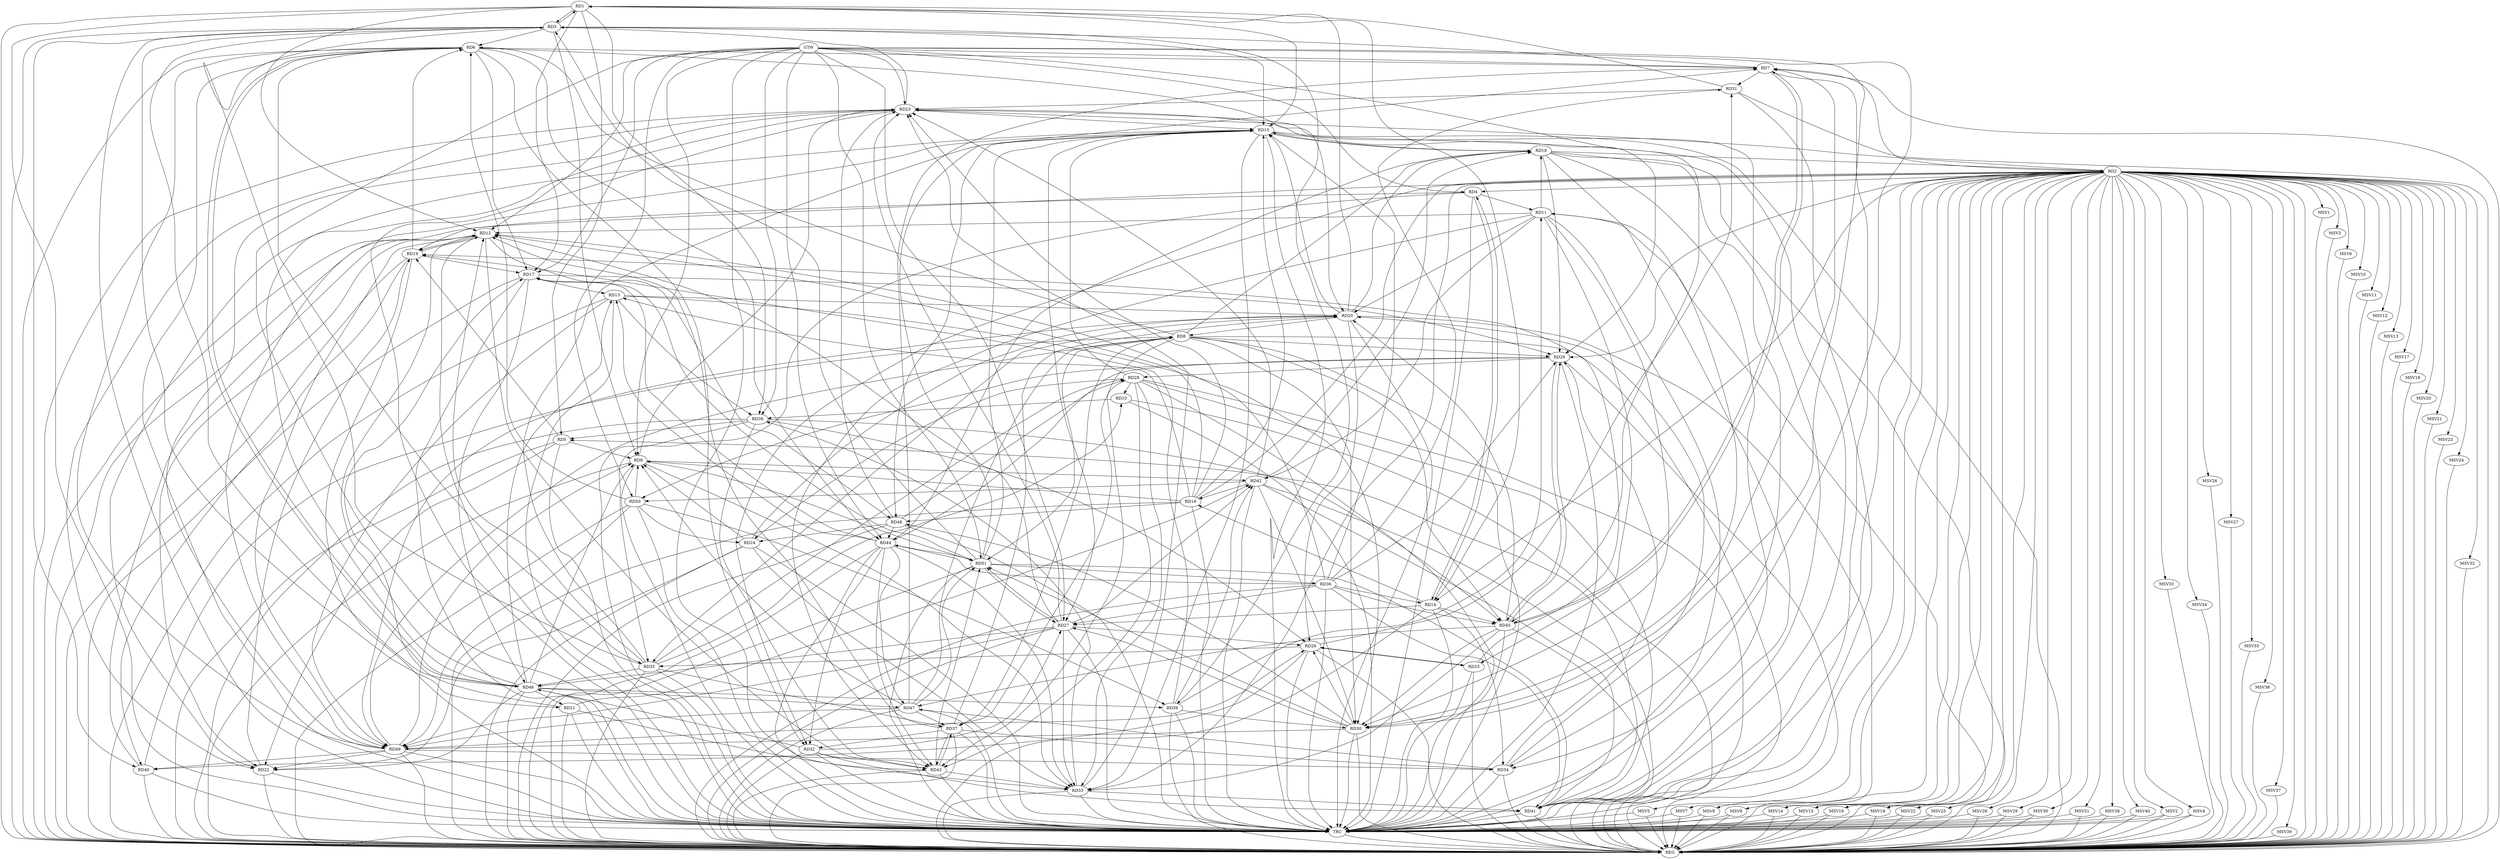 strict digraph G {
  RD1 [ label="RD1" ];
  RD2 [ label="RD2" ];
  RD3 [ label="RD3" ];
  RD4 [ label="RD4" ];
  RD5 [ label="RD5" ];
  RD6 [ label="RD6" ];
  RD7 [ label="RD7" ];
  RD8 [ label="RD8" ];
  RD9 [ label="RD9" ];
  RD10 [ label="RD10" ];
  RD11 [ label="RD11" ];
  RD12 [ label="RD12" ];
  RD13 [ label="RD13" ];
  RD14 [ label="RD14" ];
  RD15 [ label="RD15" ];
  RD16 [ label="RD16" ];
  RD17 [ label="RD17" ];
  RD18 [ label="RD18" ];
  RD19 [ label="RD19" ];
  RD20 [ label="RD20" ];
  RD21 [ label="RD21" ];
  RD22 [ label="RD22" ];
  RD23 [ label="RD23" ];
  RD24 [ label="RD24" ];
  RD25 [ label="RD25" ];
  RD26 [ label="RD26" ];
  RD27 [ label="RD27" ];
  RD28 [ label="RD28" ];
  RD29 [ label="RD29" ];
  RD30 [ label="RD30" ];
  RD31 [ label="RD31" ];
  RD32 [ label="RD32" ];
  RD33 [ label="RD33" ];
  RD34 [ label="RD34" ];
  RD35 [ label="RD35" ];
  RD36 [ label="RD36" ];
  RD37 [ label="RD37" ];
  RD38 [ label="RD38" ];
  RD39 [ label="RD39" ];
  RD40 [ label="RD40" ];
  RD41 [ label="RD41" ];
  RD42 [ label="RD42" ];
  RD43 [ label="RD43" ];
  RD44 [ label="RD44" ];
  RD45 [ label="RD45" ];
  RD46 [ label="RD46" ];
  RD47 [ label="RD47" ];
  RD48 [ label="RD48" ];
  RD49 [ label="RD49" ];
  RD50 [ label="RD50" ];
  RD51 [ label="RD51" ];
  GTW [ label="GTW" ];
  REG [ label="REG" ];
  TRC [ label="TRC" ];
  MSV1 [ label="MSV1" ];
  MSV2 [ label="MSV2" ];
  MSV3 [ label="MSV3" ];
  MSV4 [ label="MSV4" ];
  MSV5 [ label="MSV5" ];
  MSV6 [ label="MSV6" ];
  MSV7 [ label="MSV7" ];
  MSV8 [ label="MSV8" ];
  MSV9 [ label="MSV9" ];
  MSV10 [ label="MSV10" ];
  MSV11 [ label="MSV11" ];
  MSV12 [ label="MSV12" ];
  MSV13 [ label="MSV13" ];
  MSV14 [ label="MSV14" ];
  MSV15 [ label="MSV15" ];
  MSV16 [ label="MSV16" ];
  MSV17 [ label="MSV17" ];
  MSV18 [ label="MSV18" ];
  MSV19 [ label="MSV19" ];
  MSV20 [ label="MSV20" ];
  MSV21 [ label="MSV21" ];
  MSV22 [ label="MSV22" ];
  MSV23 [ label="MSV23" ];
  MSV24 [ label="MSV24" ];
  MSV25 [ label="MSV25" ];
  MSV26 [ label="MSV26" ];
  MSV27 [ label="MSV27" ];
  MSV28 [ label="MSV28" ];
  MSV29 [ label="MSV29" ];
  MSV30 [ label="MSV30" ];
  MSV31 [ label="MSV31" ];
  MSV32 [ label="MSV32" ];
  MSV33 [ label="MSV33" ];
  MSV34 [ label="MSV34" ];
  MSV35 [ label="MSV35" ];
  MSV36 [ label="MSV36" ];
  MSV37 [ label="MSV37" ];
  MSV38 [ label="MSV38" ];
  MSV39 [ label="MSV39" ];
  MSV40 [ label="MSV40" ];
  RD1 -> RD3;
  RD3 -> RD1;
  RD1 -> RD5;
  RD1 -> RD12;
  RD1 -> RD14;
  RD1 -> RD15;
  RD1 -> RD17;
  RD20 -> RD1;
  RD31 -> RD1;
  RD1 -> RD38;
  RD2 -> RD4;
  RD2 -> RD7;
  RD2 -> RD14;
  RD16 -> RD2;
  RD18 -> RD2;
  RD2 -> RD19;
  RD2 -> RD23;
  RD2 -> RD29;
  RD2 -> RD32;
  RD2 -> RD33;
  RD2 -> RD41;
  RD3 -> RD6;
  RD7 -> RD3;
  RD3 -> RD9;
  RD3 -> RD15;
  RD3 -> RD21;
  RD23 -> RD3;
  RD35 -> RD3;
  RD3 -> RD39;
  RD3 -> RD40;
  RD3 -> RD46;
  RD51 -> RD3;
  RD4 -> RD11;
  RD4 -> RD14;
  RD14 -> RD4;
  RD4 -> RD35;
  RD5 -> RD9;
  RD5 -> RD19;
  RD5 -> RD22;
  RD38 -> RD5;
  RD41 -> RD5;
  RD6 -> RD7;
  RD8 -> RD6;
  RD6 -> RD17;
  RD19 -> RD6;
  RD6 -> RD20;
  RD6 -> RD32;
  RD6 -> RD35;
  RD6 -> RD44;
  RD6 -> RD46;
  RD46 -> RD6;
  RD6 -> RD49;
  RD50 -> RD6;
  RD30 -> RD7;
  RD7 -> RD31;
  RD7 -> RD45;
  RD45 -> RD7;
  RD47 -> RD7;
  RD51 -> RD7;
  RD8 -> RD18;
  RD20 -> RD8;
  RD8 -> RD29;
  RD8 -> RD30;
  RD8 -> RD37;
  RD40 -> RD8;
  RD8 -> RD43;
  RD8 -> RD45;
  RD47 -> RD8;
  RD49 -> RD8;
  RD8 -> RD51;
  RD16 -> RD9;
  RD9 -> RD23;
  RD24 -> RD9;
  RD9 -> RD33;
  RD9 -> RD42;
  RD46 -> RD9;
  RD47 -> RD9;
  RD49 -> RD9;
  RD50 -> RD9;
  RD9 -> RD51;
  RD28 -> RD10;
  RD35 -> RD10;
  RD10 -> RD38;
  RD11 -> RD12;
  RD11 -> RD18;
  RD11 -> RD20;
  RD11 -> RD25;
  RD11 -> RD30;
  RD39 -> RD11;
  RD41 -> RD11;
  RD11 -> RD42;
  RD11 -> RD43;
  RD16 -> RD12;
  RD12 -> RD19;
  RD19 -> RD12;
  RD12 -> RD22;
  RD27 -> RD12;
  RD35 -> RD12;
  RD36 -> RD12;
  RD37 -> RD12;
  RD40 -> RD12;
  RD12 -> RD43;
  RD46 -> RD12;
  RD12 -> RD48;
  RD12 -> RD49;
  RD16 -> RD13;
  RD17 -> RD13;
  RD13 -> RD20;
  RD13 -> RD30;
  RD13 -> RD38;
  RD44 -> RD13;
  RD46 -> RD13;
  RD13 -> RD49;
  RD14 -> RD16;
  RD14 -> RD27;
  RD14 -> RD34;
  RD36 -> RD14;
  RD14 -> RD45;
  RD16 -> RD15;
  RD15 -> RD18;
  RD18 -> RD15;
  RD20 -> RD15;
  RD15 -> RD22;
  RD23 -> RD15;
  RD15 -> RD27;
  RD28 -> RD15;
  RD15 -> RD33;
  RD35 -> RD15;
  RD36 -> RD15;
  RD15 -> RD41;
  RD15 -> RD48;
  RD15 -> RD49;
  RD51 -> RD15;
  RD16 -> RD23;
  RD42 -> RD16;
  RD16 -> RD48;
  RD19 -> RD17;
  RD21 -> RD17;
  RD17 -> RD29;
  RD44 -> RD17;
  RD17 -> RD46;
  RD51 -> RD17;
  RD20 -> RD18;
  RD18 -> RD29;
  RD18 -> RD30;
  RD18 -> RD41;
  RD42 -> RD18;
  RD44 -> RD18;
  RD22 -> RD19;
  RD25 -> RD19;
  RD39 -> RD19;
  RD19 -> RD40;
  RD24 -> RD20;
  RD20 -> RD26;
  RD34 -> RD20;
  RD20 -> RD35;
  RD37 -> RD20;
  RD45 -> RD20;
  RD20 -> RD49;
  RD21 -> RD33;
  RD21 -> RD42;
  RD46 -> RD21;
  RD23 -> RD22;
  RD24 -> RD22;
  RD46 -> RD22;
  RD49 -> RD22;
  RD27 -> RD23;
  RD23 -> RD29;
  RD31 -> RD23;
  RD33 -> RD23;
  RD23 -> RD34;
  RD42 -> RD23;
  RD23 -> RD46;
  RD48 -> RD23;
  RD49 -> RD23;
  RD28 -> RD24;
  RD24 -> RD33;
  RD48 -> RD24;
  RD50 -> RD24;
  RD25 -> RD26;
  RD26 -> RD25;
  RD27 -> RD26;
  RD30 -> RD26;
  RD26 -> RD31;
  RD26 -> RD35;
  RD38 -> RD26;
  RD26 -> RD40;
  RD49 -> RD26;
  RD30 -> RD27;
  RD32 -> RD27;
  RD27 -> RD33;
  RD36 -> RD27;
  RD27 -> RD42;
  RD27 -> RD46;
  RD27 -> RD49;
  RD27 -> RD51;
  RD51 -> RD27;
  RD29 -> RD28;
  RD28 -> RD33;
  RD35 -> RD28;
  RD28 -> RD37;
  RD28 -> RD41;
  RD28 -> RD43;
  RD48 -> RD28;
  RD34 -> RD29;
  RD36 -> RD29;
  RD29 -> RD44;
  RD29 -> RD45;
  RD45 -> RD29;
  RD29 -> RD50;
  RD39 -> RD30;
  RD42 -> RD30;
  RD45 -> RD30;
  RD30 -> RD48;
  RD30 -> RD49;
  RD30 -> RD51;
  RD36 -> RD31;
  RD37 -> RD32;
  RD32 -> RD41;
  RD32 -> RD43;
  RD44 -> RD32;
  RD32 -> RD46;
  RD33 -> RD38;
  RD33 -> RD41;
  RD43 -> RD33;
  RD44 -> RD33;
  RD45 -> RD33;
  RD37 -> RD34;
  RD34 -> RD47;
  RD49 -> RD34;
  RD35 -> RD37;
  RD35 -> RD46;
  RD36 -> RD41;
  RD36 -> RD44;
  RD36 -> RD45;
  RD51 -> RD36;
  RD37 -> RD43;
  RD43 -> RD37;
  RD47 -> RD37;
  RD38 -> RD43;
  RD38 -> RD45;
  RD39 -> RD42;
  RD46 -> RD39;
  RD50 -> RD39;
  RD49 -> RD40;
  RD42 -> RD41;
  RD51 -> RD41;
  RD42 -> RD50;
  RD44 -> RD43;
  RD43 -> RD51;
  RD44 -> RD47;
  RD48 -> RD44;
  RD44 -> RD51;
  RD45 -> RD47;
  RD46 -> RD47;
  RD47 -> RD49;
  RD47 -> RD51;
  RD50 -> RD49;
  GTW -> RD51;
  GTW -> RD9;
  GTW -> RD30;
  GTW -> RD34;
  GTW -> RD45;
  GTW -> RD43;
  GTW -> RD38;
  GTW -> RD7;
  GTW -> RD4;
  GTW -> RD50;
  GTW -> RD27;
  GTW -> RD17;
  GTW -> RD23;
  GTW -> RD12;
  GTW -> RD44;
  RD1 -> REG;
  RD2 -> REG;
  RD3 -> REG;
  RD4 -> REG;
  RD5 -> REG;
  RD6 -> REG;
  RD7 -> REG;
  RD8 -> REG;
  RD9 -> REG;
  RD10 -> REG;
  RD11 -> REG;
  RD12 -> REG;
  RD13 -> REG;
  RD14 -> REG;
  RD15 -> REG;
  RD16 -> REG;
  RD17 -> REG;
  RD18 -> REG;
  RD19 -> REG;
  RD20 -> REG;
  RD21 -> REG;
  RD22 -> REG;
  RD23 -> REG;
  RD24 -> REG;
  RD25 -> REG;
  RD26 -> REG;
  RD27 -> REG;
  RD28 -> REG;
  RD29 -> REG;
  RD30 -> REG;
  RD31 -> REG;
  RD32 -> REG;
  RD33 -> REG;
  RD34 -> REG;
  RD35 -> REG;
  RD36 -> REG;
  RD37 -> REG;
  RD38 -> REG;
  RD39 -> REG;
  RD40 -> REG;
  RD41 -> REG;
  RD42 -> REG;
  RD43 -> REG;
  RD44 -> REG;
  RD45 -> REG;
  RD46 -> REG;
  RD47 -> REG;
  RD48 -> REG;
  RD49 -> REG;
  RD50 -> REG;
  RD51 -> REG;
  RD1 -> TRC;
  RD2 -> TRC;
  RD3 -> TRC;
  RD4 -> TRC;
  RD5 -> TRC;
  RD6 -> TRC;
  RD7 -> TRC;
  RD8 -> TRC;
  RD9 -> TRC;
  RD10 -> TRC;
  RD11 -> TRC;
  RD12 -> TRC;
  RD13 -> TRC;
  RD14 -> TRC;
  RD15 -> TRC;
  RD16 -> TRC;
  RD17 -> TRC;
  RD18 -> TRC;
  RD19 -> TRC;
  RD20 -> TRC;
  RD21 -> TRC;
  RD22 -> TRC;
  RD23 -> TRC;
  RD24 -> TRC;
  RD25 -> TRC;
  RD26 -> TRC;
  RD27 -> TRC;
  RD28 -> TRC;
  RD29 -> TRC;
  RD30 -> TRC;
  RD31 -> TRC;
  RD32 -> TRC;
  RD33 -> TRC;
  RD34 -> TRC;
  RD35 -> TRC;
  RD36 -> TRC;
  RD37 -> TRC;
  RD38 -> TRC;
  RD39 -> TRC;
  RD40 -> TRC;
  RD41 -> TRC;
  RD42 -> TRC;
  RD43 -> TRC;
  RD44 -> TRC;
  RD45 -> TRC;
  RD46 -> TRC;
  RD47 -> TRC;
  RD48 -> TRC;
  RD49 -> TRC;
  RD50 -> TRC;
  RD51 -> TRC;
  GTW -> TRC;
  TRC -> REG;
  RD2 -> MSV1;
  RD2 -> MSV2;
  RD2 -> MSV3;
  RD2 -> MSV4;
  RD2 -> MSV5;
  MSV1 -> REG;
  MSV2 -> REG;
  MSV2 -> TRC;
  MSV3 -> REG;
  MSV4 -> REG;
  MSV4 -> TRC;
  MSV5 -> REG;
  MSV5 -> TRC;
  RD2 -> MSV6;
  RD2 -> MSV7;
  RD2 -> MSV8;
  RD2 -> MSV9;
  MSV6 -> REG;
  MSV7 -> REG;
  MSV7 -> TRC;
  MSV8 -> REG;
  MSV8 -> TRC;
  MSV9 -> REG;
  MSV9 -> TRC;
  RD2 -> MSV10;
  RD2 -> MSV11;
  MSV10 -> REG;
  MSV11 -> REG;
  RD2 -> MSV12;
  RD2 -> MSV13;
  RD2 -> MSV14;
  RD2 -> MSV15;
  RD2 -> MSV16;
  RD2 -> MSV17;
  RD2 -> MSV18;
  RD2 -> MSV19;
  MSV12 -> REG;
  MSV13 -> REG;
  MSV14 -> REG;
  MSV14 -> TRC;
  MSV15 -> REG;
  MSV15 -> TRC;
  MSV16 -> REG;
  MSV16 -> TRC;
  MSV17 -> REG;
  MSV18 -> REG;
  MSV19 -> REG;
  MSV19 -> TRC;
  RD2 -> MSV20;
  MSV20 -> REG;
  RD2 -> MSV21;
  RD2 -> MSV22;
  RD2 -> MSV23;
  RD2 -> MSV24;
  RD2 -> MSV25;
  MSV21 -> REG;
  MSV22 -> REG;
  MSV22 -> TRC;
  MSV23 -> REG;
  MSV24 -> REG;
  MSV25 -> REG;
  MSV25 -> TRC;
  RD2 -> MSV26;
  RD2 -> MSV27;
  MSV26 -> REG;
  MSV27 -> REG;
  RD2 -> MSV28;
  RD2 -> MSV29;
  RD2 -> MSV30;
  RD2 -> MSV31;
  MSV28 -> REG;
  MSV28 -> TRC;
  MSV29 -> REG;
  MSV29 -> TRC;
  MSV30 -> REG;
  MSV30 -> TRC;
  MSV31 -> REG;
  MSV31 -> TRC;
  RD2 -> MSV32;
  MSV32 -> REG;
  RD2 -> MSV33;
  RD2 -> MSV34;
  RD2 -> MSV35;
  RD2 -> MSV36;
  RD2 -> MSV37;
  RD2 -> MSV38;
  RD2 -> MSV39;
  RD2 -> MSV40;
  MSV33 -> REG;
  MSV34 -> REG;
  MSV35 -> REG;
  MSV36 -> REG;
  MSV37 -> REG;
  MSV38 -> REG;
  MSV38 -> TRC;
  MSV39 -> REG;
  MSV40 -> REG;
  MSV40 -> TRC;
}
